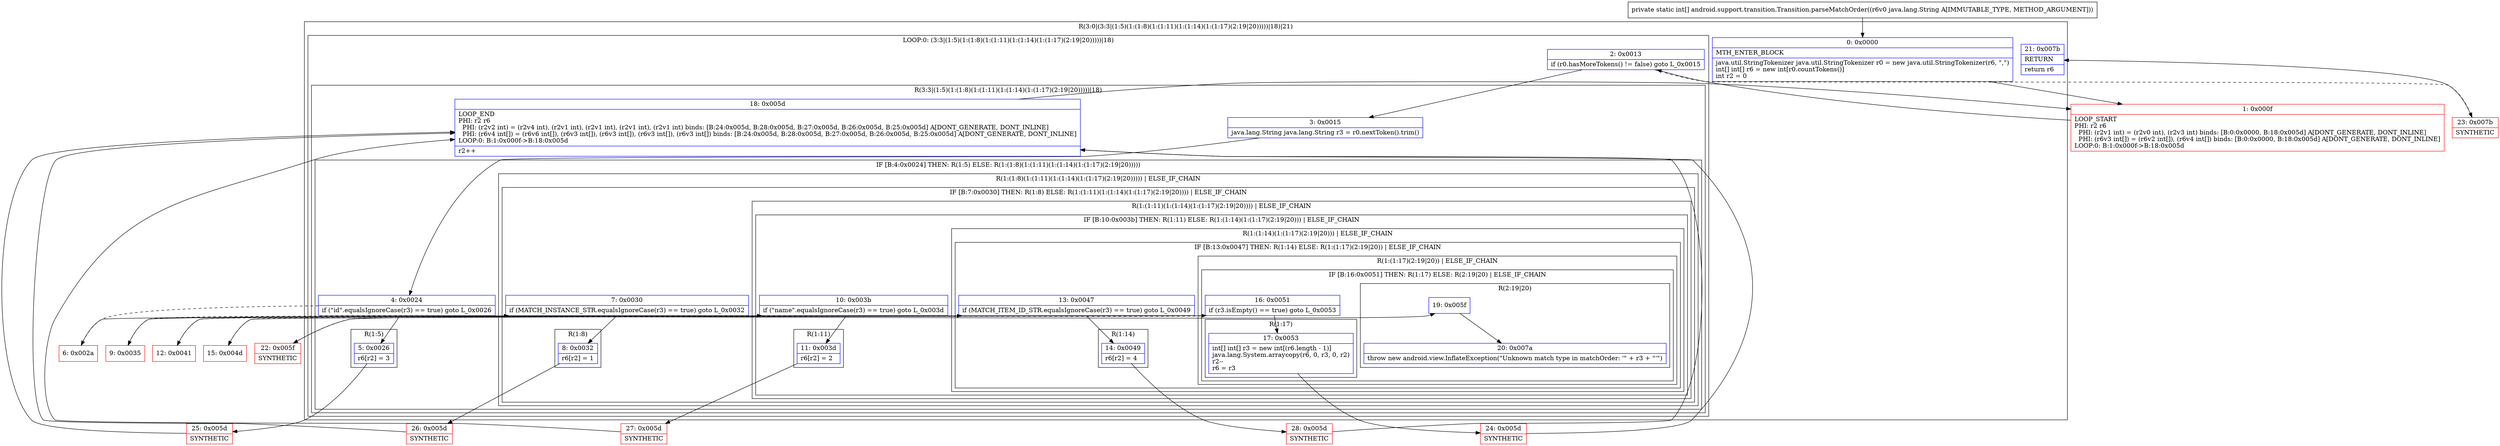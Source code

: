 digraph "CFG forandroid.support.transition.Transition.parseMatchOrder(Ljava\/lang\/String;)[I" {
subgraph cluster_Region_996139376 {
label = "R(3:0|(3:3|(1:5)(1:(1:8)(1:(1:11)(1:(1:14)(1:(1:17)(2:19|20)))))|18)|21)";
node [shape=record,color=blue];
Node_0 [shape=record,label="{0\:\ 0x0000|MTH_ENTER_BLOCK\l|java.util.StringTokenizer java.util.StringTokenizer r0 = new java.util.StringTokenizer(r6, \",\")\lint[] int[] r6 = new int[r0.countTokens()]\lint r2 = 0\l}"];
subgraph cluster_LoopRegion_1428761811 {
label = "LOOP:0: (3:3|(1:5)(1:(1:8)(1:(1:11)(1:(1:14)(1:(1:17)(2:19|20)))))|18)";
node [shape=record,color=blue];
Node_2 [shape=record,label="{2\:\ 0x0013|if (r0.hasMoreTokens() != false) goto L_0x0015\l}"];
subgraph cluster_Region_1431224203 {
label = "R(3:3|(1:5)(1:(1:8)(1:(1:11)(1:(1:14)(1:(1:17)(2:19|20)))))|18)";
node [shape=record,color=blue];
Node_3 [shape=record,label="{3\:\ 0x0015|java.lang.String java.lang.String r3 = r0.nextToken().trim()\l}"];
subgraph cluster_IfRegion_429732930 {
label = "IF [B:4:0x0024] THEN: R(1:5) ELSE: R(1:(1:8)(1:(1:11)(1:(1:14)(1:(1:17)(2:19|20)))))";
node [shape=record,color=blue];
Node_4 [shape=record,label="{4\:\ 0x0024|if (\"id\".equalsIgnoreCase(r3) == true) goto L_0x0026\l}"];
subgraph cluster_Region_1619373430 {
label = "R(1:5)";
node [shape=record,color=blue];
Node_5 [shape=record,label="{5\:\ 0x0026|r6[r2] = 3\l}"];
}
subgraph cluster_Region_2081837699 {
label = "R(1:(1:8)(1:(1:11)(1:(1:14)(1:(1:17)(2:19|20))))) | ELSE_IF_CHAIN\l";
node [shape=record,color=blue];
subgraph cluster_IfRegion_1465217842 {
label = "IF [B:7:0x0030] THEN: R(1:8) ELSE: R(1:(1:11)(1:(1:14)(1:(1:17)(2:19|20)))) | ELSE_IF_CHAIN\l";
node [shape=record,color=blue];
Node_7 [shape=record,label="{7\:\ 0x0030|if (MATCH_INSTANCE_STR.equalsIgnoreCase(r3) == true) goto L_0x0032\l}"];
subgraph cluster_Region_2086029825 {
label = "R(1:8)";
node [shape=record,color=blue];
Node_8 [shape=record,label="{8\:\ 0x0032|r6[r2] = 1\l}"];
}
subgraph cluster_Region_286751831 {
label = "R(1:(1:11)(1:(1:14)(1:(1:17)(2:19|20)))) | ELSE_IF_CHAIN\l";
node [shape=record,color=blue];
subgraph cluster_IfRegion_728400407 {
label = "IF [B:10:0x003b] THEN: R(1:11) ELSE: R(1:(1:14)(1:(1:17)(2:19|20))) | ELSE_IF_CHAIN\l";
node [shape=record,color=blue];
Node_10 [shape=record,label="{10\:\ 0x003b|if (\"name\".equalsIgnoreCase(r3) == true) goto L_0x003d\l}"];
subgraph cluster_Region_1547964647 {
label = "R(1:11)";
node [shape=record,color=blue];
Node_11 [shape=record,label="{11\:\ 0x003d|r6[r2] = 2\l}"];
}
subgraph cluster_Region_1312404843 {
label = "R(1:(1:14)(1:(1:17)(2:19|20))) | ELSE_IF_CHAIN\l";
node [shape=record,color=blue];
subgraph cluster_IfRegion_152828393 {
label = "IF [B:13:0x0047] THEN: R(1:14) ELSE: R(1:(1:17)(2:19|20)) | ELSE_IF_CHAIN\l";
node [shape=record,color=blue];
Node_13 [shape=record,label="{13\:\ 0x0047|if (MATCH_ITEM_ID_STR.equalsIgnoreCase(r3) == true) goto L_0x0049\l}"];
subgraph cluster_Region_1421794750 {
label = "R(1:14)";
node [shape=record,color=blue];
Node_14 [shape=record,label="{14\:\ 0x0049|r6[r2] = 4\l}"];
}
subgraph cluster_Region_1138325735 {
label = "R(1:(1:17)(2:19|20)) | ELSE_IF_CHAIN\l";
node [shape=record,color=blue];
subgraph cluster_IfRegion_2043995052 {
label = "IF [B:16:0x0051] THEN: R(1:17) ELSE: R(2:19|20) | ELSE_IF_CHAIN\l";
node [shape=record,color=blue];
Node_16 [shape=record,label="{16\:\ 0x0051|if (r3.isEmpty() == true) goto L_0x0053\l}"];
subgraph cluster_Region_613780725 {
label = "R(1:17)";
node [shape=record,color=blue];
Node_17 [shape=record,label="{17\:\ 0x0053|int[] int[] r3 = new int[(r6.length \- 1)]\ljava.lang.System.arraycopy(r6, 0, r3, 0, r2)\lr2\-\-\lr6 = r3\l}"];
}
subgraph cluster_Region_90493767 {
label = "R(2:19|20)";
node [shape=record,color=blue];
Node_19 [shape=record,label="{19\:\ 0x005f}"];
Node_20 [shape=record,label="{20\:\ 0x007a|throw new android.view.InflateException(\"Unknown match type in matchOrder: '\" + r3 + \"'\")\l}"];
}
}
}
}
}
}
}
}
}
}
Node_18 [shape=record,label="{18\:\ 0x005d|LOOP_END\lPHI: r2 r6 \l  PHI: (r2v2 int) = (r2v4 int), (r2v1 int), (r2v1 int), (r2v1 int), (r2v1 int) binds: [B:24:0x005d, B:28:0x005d, B:27:0x005d, B:26:0x005d, B:25:0x005d] A[DONT_GENERATE, DONT_INLINE]\l  PHI: (r6v4 int[]) = (r6v6 int[]), (r6v3 int[]), (r6v3 int[]), (r6v3 int[]), (r6v3 int[]) binds: [B:24:0x005d, B:28:0x005d, B:27:0x005d, B:26:0x005d, B:25:0x005d] A[DONT_GENERATE, DONT_INLINE]\lLOOP:0: B:1:0x000f\-\>B:18:0x005d\l|r2++\l}"];
}
}
Node_21 [shape=record,label="{21\:\ 0x007b|RETURN\l|return r6\l}"];
}
Node_1 [shape=record,color=red,label="{1\:\ 0x000f|LOOP_START\lPHI: r2 r6 \l  PHI: (r2v1 int) = (r2v0 int), (r2v3 int) binds: [B:0:0x0000, B:18:0x005d] A[DONT_GENERATE, DONT_INLINE]\l  PHI: (r6v3 int[]) = (r6v2 int[]), (r6v4 int[]) binds: [B:0:0x0000, B:18:0x005d] A[DONT_GENERATE, DONT_INLINE]\lLOOP:0: B:1:0x000f\-\>B:18:0x005d\l}"];
Node_6 [shape=record,color=red,label="{6\:\ 0x002a}"];
Node_9 [shape=record,color=red,label="{9\:\ 0x0035}"];
Node_12 [shape=record,color=red,label="{12\:\ 0x0041}"];
Node_15 [shape=record,color=red,label="{15\:\ 0x004d}"];
Node_22 [shape=record,color=red,label="{22\:\ 0x005f|SYNTHETIC\l}"];
Node_23 [shape=record,color=red,label="{23\:\ 0x007b|SYNTHETIC\l}"];
Node_24 [shape=record,color=red,label="{24\:\ 0x005d|SYNTHETIC\l}"];
Node_25 [shape=record,color=red,label="{25\:\ 0x005d|SYNTHETIC\l}"];
Node_26 [shape=record,color=red,label="{26\:\ 0x005d|SYNTHETIC\l}"];
Node_27 [shape=record,color=red,label="{27\:\ 0x005d|SYNTHETIC\l}"];
Node_28 [shape=record,color=red,label="{28\:\ 0x005d|SYNTHETIC\l}"];
MethodNode[shape=record,label="{private static int[] android.support.transition.Transition.parseMatchOrder((r6v0 java.lang.String A[IMMUTABLE_TYPE, METHOD_ARGUMENT])) }"];
MethodNode -> Node_0;
Node_0 -> Node_1;
Node_2 -> Node_3;
Node_2 -> Node_23[style=dashed];
Node_3 -> Node_4;
Node_4 -> Node_5;
Node_4 -> Node_6[style=dashed];
Node_5 -> Node_25;
Node_7 -> Node_8;
Node_7 -> Node_9[style=dashed];
Node_8 -> Node_26;
Node_10 -> Node_11;
Node_10 -> Node_12[style=dashed];
Node_11 -> Node_27;
Node_13 -> Node_14;
Node_13 -> Node_15[style=dashed];
Node_14 -> Node_28;
Node_16 -> Node_17;
Node_16 -> Node_22[style=dashed];
Node_17 -> Node_24;
Node_19 -> Node_20;
Node_18 -> Node_1;
Node_1 -> Node_2;
Node_6 -> Node_7;
Node_9 -> Node_10;
Node_12 -> Node_13;
Node_15 -> Node_16;
Node_22 -> Node_19;
Node_23 -> Node_21;
Node_24 -> Node_18;
Node_25 -> Node_18;
Node_26 -> Node_18;
Node_27 -> Node_18;
Node_28 -> Node_18;
}

